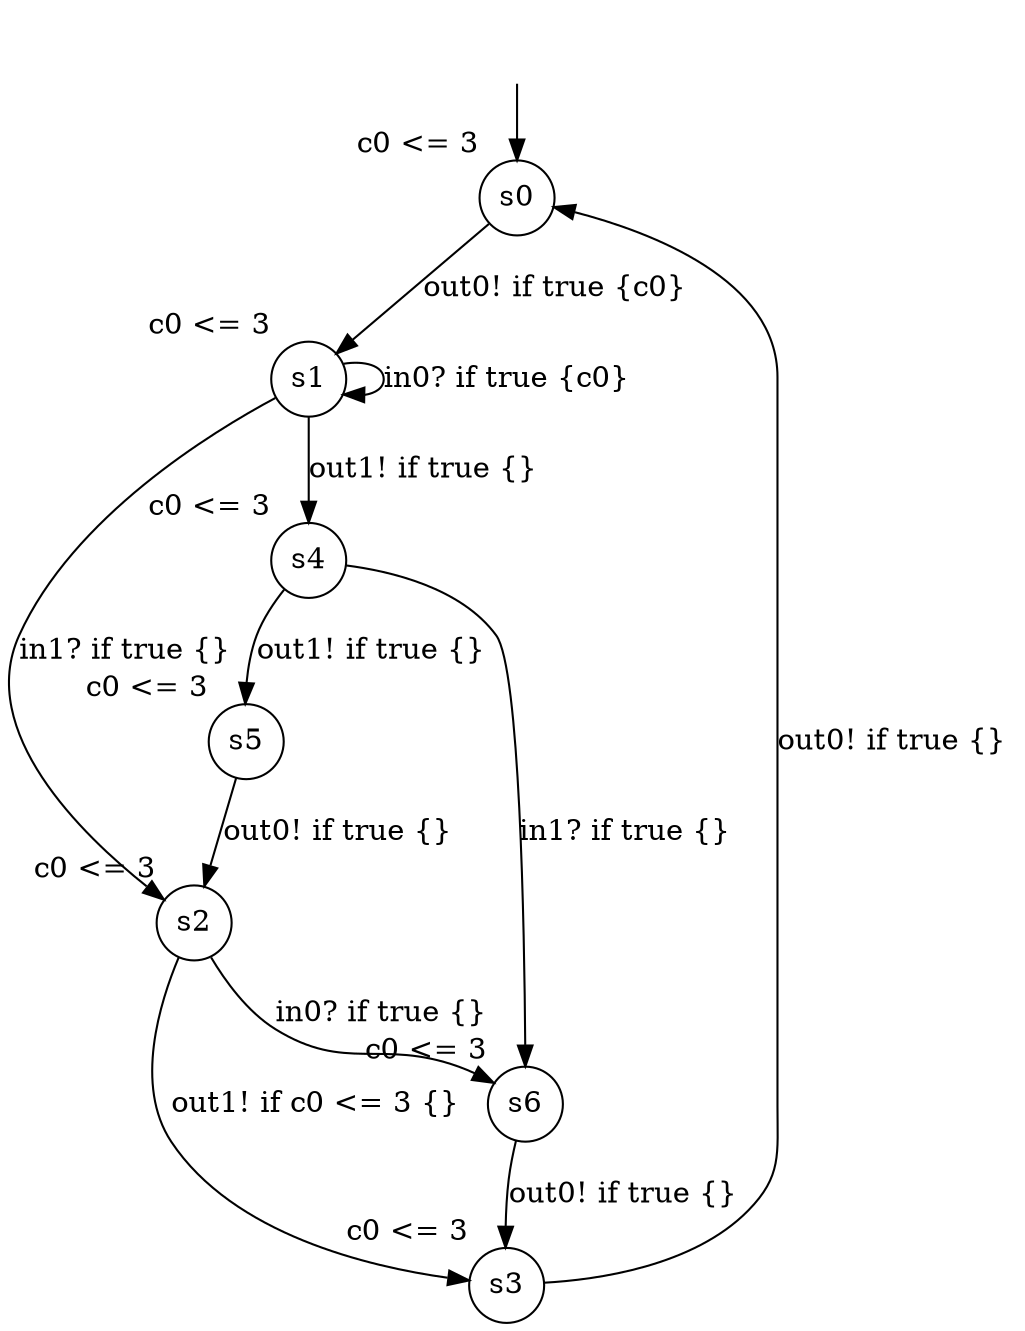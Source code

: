 digraph g {
__start0 [label="" shape="none"];
s0 [shape="circle" margin=0 label="s0", xlabel="c0 <= 3"];
s1 [shape="circle" margin=0 label="s1", xlabel="c0 <= 3"];
s2 [shape="circle" margin=0 label="s2", xlabel="c0 <= 3"];
s3 [shape="circle" margin=0 label="s3", xlabel="c0 <= 3"];
s4 [shape="circle" margin=0 label="s4", xlabel="c0 <= 3"];
s5 [shape="circle" margin=0 label="s5", xlabel="c0 <= 3"];
s6 [shape="circle" margin=0 label="s6", xlabel="c0 <= 3"];
s0 -> s1 [label="out0! if true {c0} "];
s1 -> s1 [label="in0? if true {c0} "];
s1 -> s2 [label="in1? if true {} "];
s1 -> s4 [label="out1! if true {} "];
s2 -> s3 [label="out1! if c0 <= 3 {} "];
s2 -> s6 [label="in0? if true {} "];
s3 -> s0 [label="out0! if true {} "];
s4 -> s5 [label="out1! if true {} "];
s4 -> s6 [label="in1? if true {} "];
s5 -> s2 [label="out0! if true {} "];
s6 -> s3 [label="out0! if true {} "];
__start0 -> s0;
}

